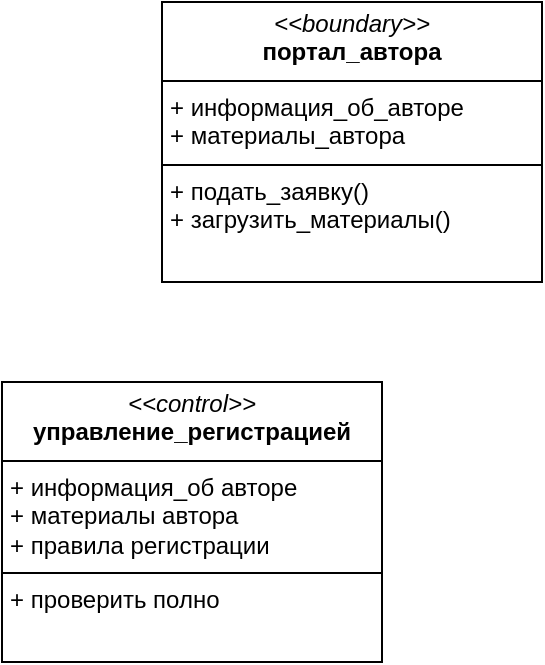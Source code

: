 <mxfile version="28.2.8">
  <diagram name="Страница — 1" id="FLZ5t5kp_u4_Zh79iGyD">
    <mxGraphModel dx="514" dy="671" grid="1" gridSize="10" guides="1" tooltips="1" connect="1" arrows="1" fold="1" page="1" pageScale="1" pageWidth="827" pageHeight="1169" math="0" shadow="0">
      <root>
        <mxCell id="0" />
        <mxCell id="1" parent="0" />
        <mxCell id="aJX3KHehqX2jKbgaMOvM-6" value="&lt;p style=&quot;margin:0px;margin-top:4px;text-align:center;&quot;&gt;&lt;i&gt;&amp;lt;&amp;lt;boundary&amp;gt;&amp;gt;&lt;/i&gt;&lt;br&gt;&lt;b&gt;портал_автора&lt;/b&gt;&lt;/p&gt;&lt;hr size=&quot;1&quot; style=&quot;border-style:solid;&quot;&gt;&lt;p style=&quot;margin:0px;margin-left:4px;&quot;&gt;+ информация_об_авторе&lt;/p&gt;&lt;p style=&quot;margin:0px;margin-left:4px;&quot;&gt;+ материалы_автора&lt;/p&gt;&lt;hr size=&quot;1&quot; style=&quot;border-style:solid;&quot;&gt;&lt;p style=&quot;margin:0px;margin-left:4px;&quot;&gt;+ подать_заявку()&lt;/p&gt;&lt;p style=&quot;margin:0px;margin-left:4px;&quot;&gt;+ загрузить_материалы()&lt;/p&gt;" style="verticalAlign=top;align=left;overflow=fill;html=1;whiteSpace=wrap;" vertex="1" parent="1">
          <mxGeometry x="510" y="50" width="190" height="140" as="geometry" />
        </mxCell>
        <mxCell id="aJX3KHehqX2jKbgaMOvM-8" value="&lt;p style=&quot;margin:0px;margin-top:4px;text-align:center;&quot;&gt;&lt;i&gt;&amp;lt;&amp;lt;control&amp;gt;&amp;gt;&lt;/i&gt;&lt;br&gt;&lt;b&gt;управление_регистрацией&lt;/b&gt;&lt;/p&gt;&lt;hr size=&quot;1&quot; style=&quot;border-style:solid;&quot;&gt;&lt;p style=&quot;margin:0px;margin-left:4px;&quot;&gt;+ информация_об авторе&lt;/p&gt;&lt;p style=&quot;margin:0px;margin-left:4px;&quot;&gt;+ материалы автора&lt;br&gt;+ правила регистрации&lt;/p&gt;&lt;hr size=&quot;1&quot; style=&quot;border-style:solid;&quot;&gt;&lt;p style=&quot;margin:0px;margin-left:4px;&quot;&gt;+ проверить полно&lt;/p&gt;" style="verticalAlign=top;align=left;overflow=fill;html=1;whiteSpace=wrap;" vertex="1" parent="1">
          <mxGeometry x="430" y="240" width="190" height="140" as="geometry" />
        </mxCell>
      </root>
    </mxGraphModel>
  </diagram>
</mxfile>
